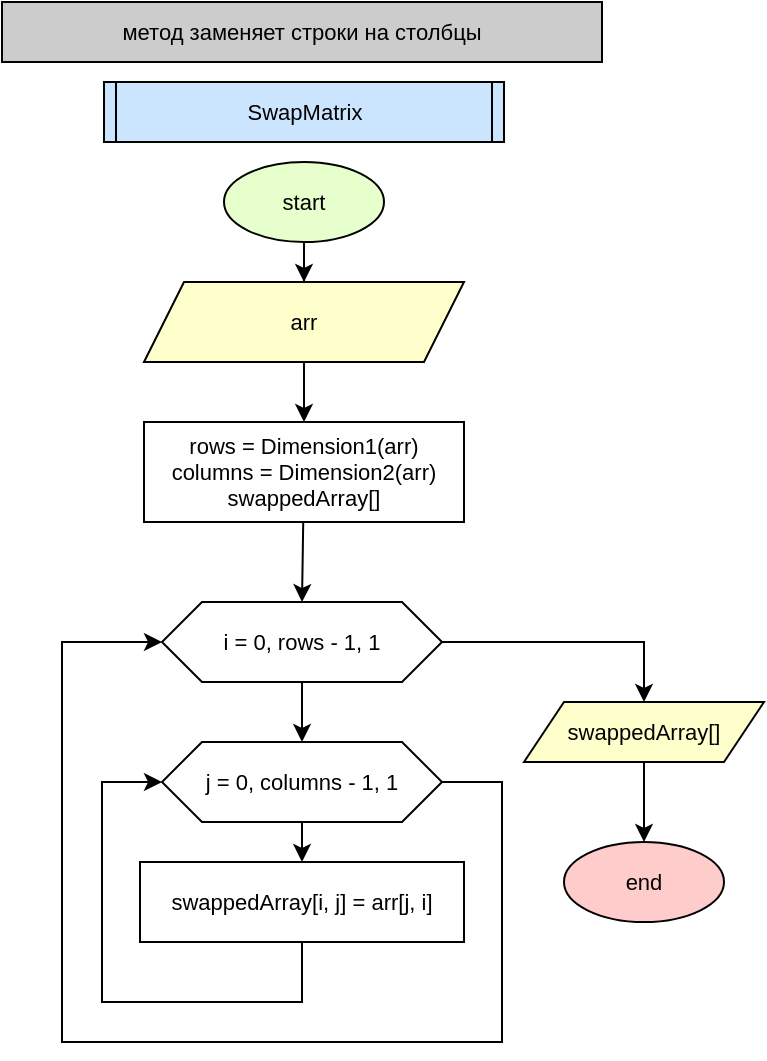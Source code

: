 <mxfile scale="1.2" border="0">
    <diagram id="JDXgGhxzMtL0ZSHFLItQ" name="Page-1">
        <mxGraphModel dx="1118" dy="446" grid="1" gridSize="10" guides="0" tooltips="1" connect="1" arrows="1" fold="1" page="1" pageScale="1" pageWidth="850" pageHeight="1100" background="#ffffff" math="0" shadow="0">
            <root>
                <mxCell id="0"/>
                <mxCell id="1" parent="0"/>
                <mxCell id="400" value="" style="edgeStyle=orthogonalEdgeStyle;rounded=0;orthogonalLoop=1;jettySize=auto;html=1;entryX=0.5;entryY=0;entryDx=0;entryDy=0;fillColor=#FFFFFF;strokeColor=#000000;fontColor=#000000;labelBackgroundColor=none;" edge="1" parent="1" source="401" target="404">
                    <mxGeometry relative="1" as="geometry">
                        <mxPoint x="380.029" y="150" as="targetPoint"/>
                    </mxGeometry>
                </mxCell>
                <mxCell id="401" value="start" style="ellipse;whiteSpace=wrap;html=1;fillColor=#E6FFCC;fontSize=11;strokeColor=#000000;fontColor=#000000;rounded=0;labelBackgroundColor=none;endArrow=classic;" vertex="1" parent="1">
                    <mxGeometry x="340" y="100" width="80" height="40" as="geometry"/>
                </mxCell>
                <mxCell id="402" value="SwapMatrix" style="shape=process;whiteSpace=wrap;html=1;backgroundOutline=1;size=0.029;fillColor=#CCE5FF;fontSize=11;strokeColor=#000000;fontColor=#000000;rounded=0;labelBackgroundColor=none;endArrow=classic;" vertex="1" parent="1">
                    <mxGeometry x="280" y="60" width="200" height="30" as="geometry"/>
                </mxCell>
                <mxCell id="403" value="" style="edgeStyle=orthogonalEdgeStyle;rounded=0;orthogonalLoop=1;jettySize=auto;html=1;fillColor=#FFFFFF;strokeColor=#000000;fontColor=#000000;labelBackgroundColor=none;" edge="1" parent="1" source="404" target="406">
                    <mxGeometry relative="1" as="geometry"/>
                </mxCell>
                <mxCell id="404" value="arr" style="shape=parallelogram;perimeter=parallelogramPerimeter;whiteSpace=wrap;html=1;fixedSize=1;fillColor=#FFFFCC;fontSize=11;strokeColor=#000000;fontColor=#000000;rounded=0;labelBackgroundColor=none;endArrow=classic;" vertex="1" parent="1">
                    <mxGeometry x="300" y="160" width="160" height="40" as="geometry"/>
                </mxCell>
                <mxCell id="405" value="" style="edgeStyle=none;rounded=0;orthogonalLoop=1;jettySize=auto;html=1;endArrow=classic;endFill=1;entryX=0.5;entryY=0;entryDx=0;entryDy=0;fillColor=#FFFFFF;strokeColor=#000000;fontColor=#000000;labelBackgroundColor=none;" edge="1" parent="1" source="406" target="410">
                    <mxGeometry relative="1" as="geometry"/>
                </mxCell>
                <mxCell id="406" value="rows = Dimension1(arr)&lt;br&gt;columns = Dimension2(arr)&lt;br&gt;swappedArray[]" style="whiteSpace=wrap;html=1;fillColor=#FFFFFF;fontSize=11;strokeColor=#000000;fontColor=#000000;rounded=0;labelBackgroundColor=none;endArrow=classic;" vertex="1" parent="1">
                    <mxGeometry x="300" y="230" width="160" height="50" as="geometry"/>
                </mxCell>
                <mxCell id="407" value="метод заменяет строки на столбцы" style="rounded=0;whiteSpace=wrap;html=1;fillColor=#CCCCCC;fontSize=11;strokeColor=#000000;fontColor=#000000;labelBackgroundColor=none;endArrow=classic;" vertex="1" parent="1">
                    <mxGeometry x="229" y="20" width="300" height="30" as="geometry"/>
                </mxCell>
                <mxCell id="408" value="" style="edgeStyle=none;orthogonalLoop=1;jettySize=auto;html=1;fontSize=11;rounded=0;entryX=0.5;entryY=0;entryDx=0;entryDy=0;fillColor=#FFFFFF;strokeColor=#000000;fontColor=#000000;labelBackgroundColor=none;" edge="1" parent="1" source="410" target="413">
                    <mxGeometry relative="1" as="geometry">
                        <mxPoint x="379" y="390.0" as="targetPoint"/>
                    </mxGeometry>
                </mxCell>
                <mxCell id="409" style="edgeStyle=none;rounded=0;orthogonalLoop=1;jettySize=auto;html=1;exitX=1;exitY=0.5;exitDx=0;exitDy=0;fillColor=#FFFFFF;strokeColor=#000000;fontColor=#000000;labelBackgroundColor=none;" edge="1" parent="1" source="410" target="418">
                    <mxGeometry relative="1" as="geometry">
                        <Array as="points">
                            <mxPoint x="550" y="340"/>
                        </Array>
                    </mxGeometry>
                </mxCell>
                <mxCell id="410" value="i = 0, rows - 1, 1" style="shape=hexagon;perimeter=hexagonPerimeter2;whiteSpace=wrap;html=1;fixedSize=1;fontSize=11;rounded=0;fillColor=#FFFFFF;strokeColor=#000000;fontColor=#000000;labelBackgroundColor=none;endArrow=classic;" vertex="1" parent="1">
                    <mxGeometry x="309" y="320" width="140" height="40" as="geometry"/>
                </mxCell>
                <mxCell id="411" style="edgeStyle=none;orthogonalLoop=1;jettySize=auto;html=1;exitX=1;exitY=0.5;exitDx=0;exitDy=0;fontSize=11;endArrow=classic;endFill=1;entryX=0;entryY=0.5;entryDx=0;entryDy=0;rounded=0;fillColor=#FFFFFF;strokeColor=#000000;fontColor=#000000;labelBackgroundColor=none;" edge="1" parent="1" source="413" target="410">
                    <mxGeometry relative="1" as="geometry">
                        <mxPoint x="379" y="640" as="targetPoint"/>
                        <Array as="points">
                            <mxPoint x="479" y="410"/>
                            <mxPoint x="479" y="540"/>
                            <mxPoint x="379" y="540"/>
                            <mxPoint x="259" y="540"/>
                            <mxPoint x="259" y="340"/>
                        </Array>
                    </mxGeometry>
                </mxCell>
                <mxCell id="412" value="" style="edgeStyle=none;rounded=0;orthogonalLoop=1;jettySize=auto;html=1;endArrow=classic;endFill=1;fillColor=#FFFFFF;strokeColor=#000000;fontColor=#000000;labelBackgroundColor=none;" edge="1" parent="1" source="413" target="416">
                    <mxGeometry relative="1" as="geometry"/>
                </mxCell>
                <mxCell id="413" value="j = 0, columns - 1, 1" style="shape=hexagon;perimeter=hexagonPerimeter2;whiteSpace=wrap;html=1;fixedSize=1;fontSize=11;rounded=0;fillColor=#FFFFFF;strokeColor=#000000;fontColor=#000000;labelBackgroundColor=none;endArrow=classic;" vertex="1" parent="1">
                    <mxGeometry x="309" y="390" width="140" height="40" as="geometry"/>
                </mxCell>
                <mxCell id="414" style="edgeStyle=none;orthogonalLoop=1;jettySize=auto;html=1;exitX=0.5;exitY=1;exitDx=0;exitDy=0;entryX=0;entryY=0.5;entryDx=0;entryDy=0;fontSize=11;rounded=0;fillColor=#FFFFFF;strokeColor=#000000;fontColor=#000000;labelBackgroundColor=none;" edge="1" parent="1" source="416" target="413">
                    <mxGeometry relative="1" as="geometry">
                        <Array as="points">
                            <mxPoint x="379" y="520"/>
                            <mxPoint x="279" y="520"/>
                            <mxPoint x="279" y="410"/>
                        </Array>
                        <mxPoint x="378.4" y="500.7" as="sourcePoint"/>
                    </mxGeometry>
                </mxCell>
                <mxCell id="415" value="end" style="ellipse;whiteSpace=wrap;html=1;fillColor=#FFCCCC;rounded=0;fontSize=11;strokeColor=#000000;fontColor=#000000;labelBackgroundColor=none;endArrow=classic;" vertex="1" parent="1">
                    <mxGeometry x="510" y="440" width="80" height="40" as="geometry"/>
                </mxCell>
                <mxCell id="416" value="swappedArray[i, j] = arr[j, i]" style="whiteSpace=wrap;html=1;rounded=0;fontSize=11;fillColor=#FFFFFF;strokeColor=#000000;fontColor=#000000;labelBackgroundColor=none;endArrow=classic;" vertex="1" parent="1">
                    <mxGeometry x="298" y="450" width="162" height="40" as="geometry"/>
                </mxCell>
                <mxCell id="417" value="" style="edgeStyle=none;rounded=0;orthogonalLoop=1;jettySize=auto;html=1;endArrow=classic;endFill=1;fillColor=#FFFFFF;strokeColor=#000000;fontColor=#000000;labelBackgroundColor=none;" edge="1" parent="1" source="418" target="415">
                    <mxGeometry relative="1" as="geometry"/>
                </mxCell>
                <mxCell id="418" value="&lt;span style=&quot;&quot;&gt;swappedArray[]&lt;/span&gt;" style="shape=parallelogram;perimeter=parallelogramPerimeter;whiteSpace=wrap;html=1;fixedSize=1;fillColor=#FFFFCC;fontSize=11;strokeColor=#000000;fontColor=#000000;rounded=0;labelBackgroundColor=none;endArrow=classic;" vertex="1" parent="1">
                    <mxGeometry x="490" y="370" width="120" height="30" as="geometry"/>
                </mxCell>
            </root>
        </mxGraphModel>
    </diagram>
</mxfile>